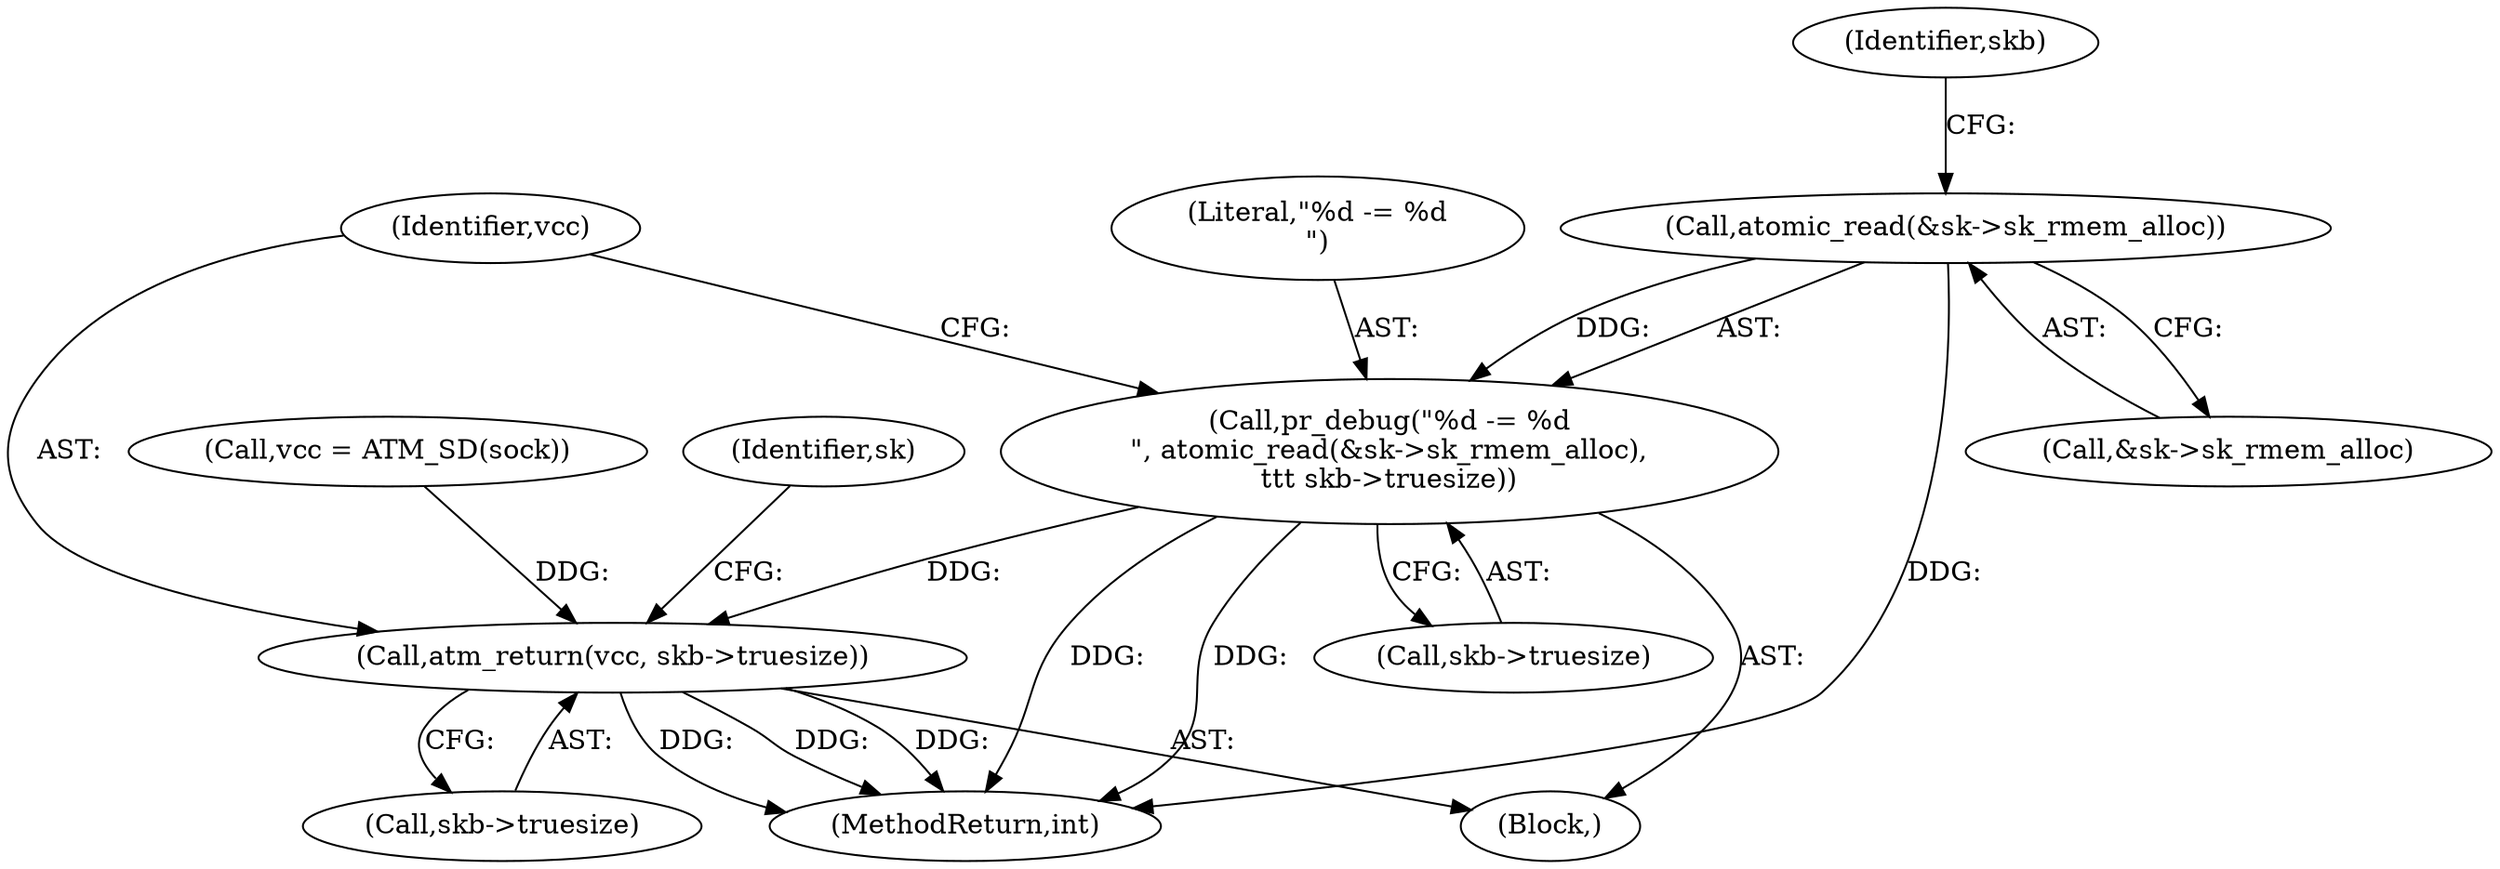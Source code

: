 digraph "0_linux_f3d3342602f8bcbf37d7c46641cb9bca7618eb1c_4@API" {
"1000227" [label="(Call,atomic_read(&sk->sk_rmem_alloc))"];
"1000225" [label="(Call,pr_debug(\"%d -= %d\n\", atomic_read(&sk->sk_rmem_alloc),\n\t\t\t skb->truesize))"];
"1000235" [label="(Call,atm_return(vcc, skb->truesize))"];
"1000226" [label="(Literal,\"%d -= %d\n\")"];
"1000233" [label="(Identifier,skb)"];
"1000225" [label="(Call,pr_debug(\"%d -= %d\n\", atomic_read(&sk->sk_rmem_alloc),\n\t\t\t skb->truesize))"];
"1000235" [label="(Call,atm_return(vcc, skb->truesize))"];
"1000241" [label="(Identifier,sk)"];
"1000224" [label="(Block,)"];
"1000232" [label="(Call,skb->truesize)"];
"1000236" [label="(Identifier,vcc)"];
"1000237" [label="(Call,skb->truesize)"];
"1000228" [label="(Call,&sk->sk_rmem_alloc)"];
"1000227" [label="(Call,atomic_read(&sk->sk_rmem_alloc))"];
"1000141" [label="(Call,vcc = ATM_SD(sock))"];
"1000245" [label="(MethodReturn,int)"];
"1000227" -> "1000225"  [label="AST: "];
"1000227" -> "1000228"  [label="CFG: "];
"1000228" -> "1000227"  [label="AST: "];
"1000233" -> "1000227"  [label="CFG: "];
"1000227" -> "1000245"  [label="DDG: "];
"1000227" -> "1000225"  [label="DDG: "];
"1000225" -> "1000224"  [label="AST: "];
"1000225" -> "1000232"  [label="CFG: "];
"1000226" -> "1000225"  [label="AST: "];
"1000232" -> "1000225"  [label="AST: "];
"1000236" -> "1000225"  [label="CFG: "];
"1000225" -> "1000245"  [label="DDG: "];
"1000225" -> "1000245"  [label="DDG: "];
"1000225" -> "1000235"  [label="DDG: "];
"1000235" -> "1000224"  [label="AST: "];
"1000235" -> "1000237"  [label="CFG: "];
"1000236" -> "1000235"  [label="AST: "];
"1000237" -> "1000235"  [label="AST: "];
"1000241" -> "1000235"  [label="CFG: "];
"1000235" -> "1000245"  [label="DDG: "];
"1000235" -> "1000245"  [label="DDG: "];
"1000235" -> "1000245"  [label="DDG: "];
"1000141" -> "1000235"  [label="DDG: "];
}
